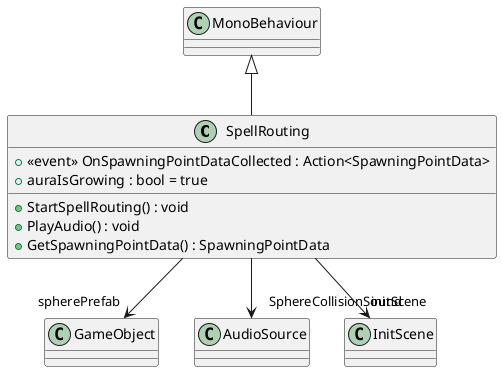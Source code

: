 @startuml
class SpellRouting {
    +  <<event>> OnSpawningPointDataCollected : Action<SpawningPointData> 
    + auraIsGrowing : bool = true
    + StartSpellRouting() : void
    + PlayAudio() : void
    + GetSpawningPointData() : SpawningPointData
}
MonoBehaviour <|-- SpellRouting
SpellRouting --> "spherePrefab" GameObject
SpellRouting --> "SphereCollisionSound" AudioSource
SpellRouting --> "initScene" InitScene
@enduml
